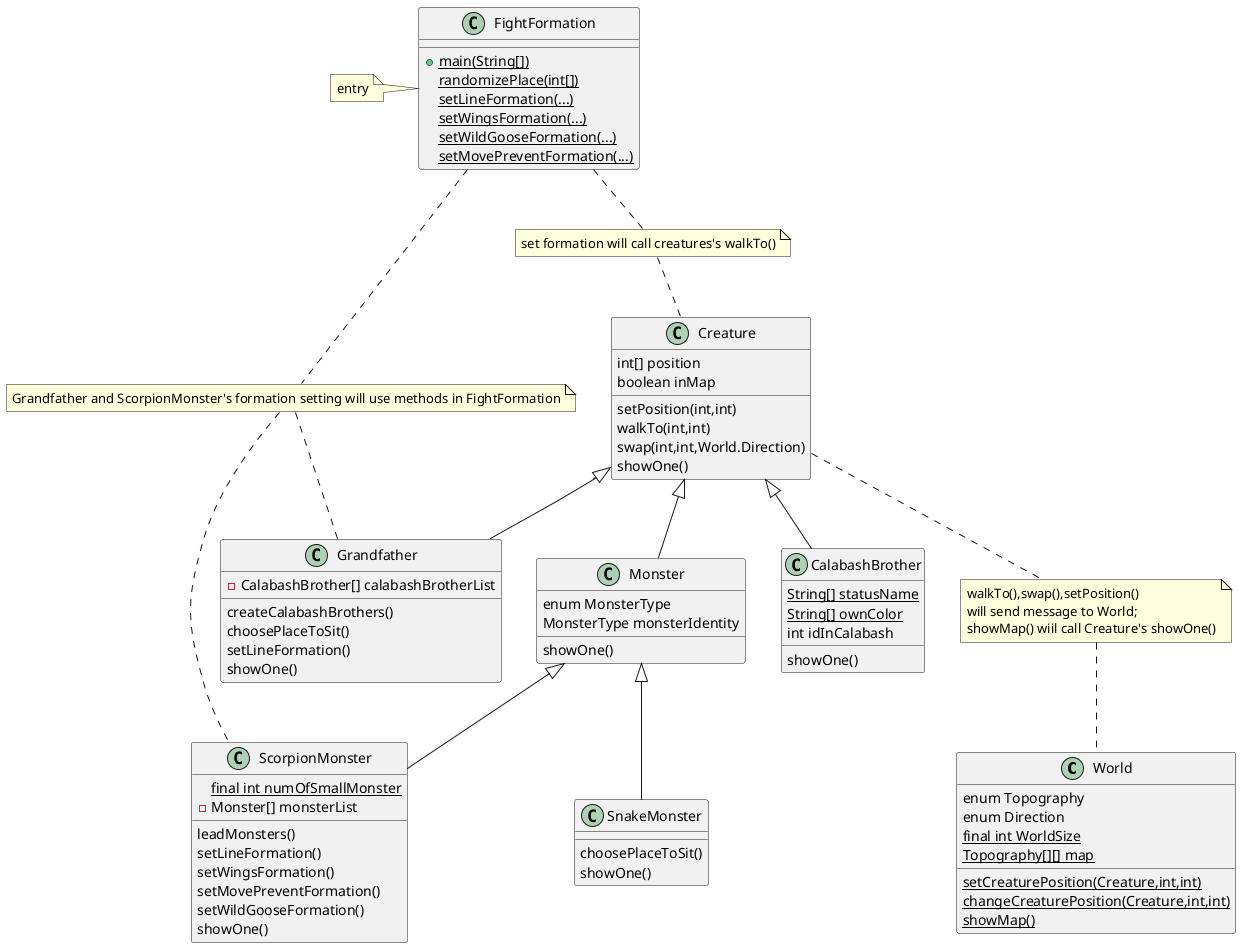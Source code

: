 @startuml
class World{
    {field} enum Topography
    {field} enum Direction
    {field} {static} final int WorldSize
    {field} {static} Topography[][] map
  
    {method} {static} setCreaturePosition(Creature,int,int)
    {method} {static} changeCreaturePosition(Creature,int,int)
    {method} {static} showMap()
}
class Creature
class Monster{
    {field} enum MonsterType
    {field} MonsterType monsterIdentity
    {method} showOne()
}
class SnakeMonster{
    {method} choosePlaceToSit()
    {method} showOne()
}
class ScorpionMonster{
    {field} {static} final int numOfSmallMonster
    {field} -Monster[] monsterList
    
    {method} leadMonsters()
    {method} setLineFormation() 
    {method} setWingsFormation() 
    {method} setMovePreventFormation()
    {method} setWildGooseFormation()
    {method} showOne() 
}
class Grandfather{
    {field} -CalabashBrother[] calabashBrotherList
    
    {method} createCalabashBrothers()
    {method} choosePlaceToSit()
    {method} setLineFormation()
    {method} showOne()
}
class CalabashBrother{
    {field} {static} String[] statusName
    {field} {static} String[] ownColor
    {field} int idInCalabash

    {method} showOne()
}
class FightFormation{
   {method} {static} +main(String[])
   {method} {static} randomizePlace(int[])
   {method} {static} setLineFormation(...)
   {method} {static} setWingsFormation(...)
   {method} {static} setWildGooseFormation(...)
   {method} {static} setMovePreventFormation(...)

}
note left: entry

Creature <|-- Monster
Creature <|-- Grandfather
Creature <|-- CalabashBrother
Monster <|-- SnakeMonster
Monster <|-- ScorpionMonster

Creature : int[] position
Creature : boolean inMap
Creature : setPosition(int,int)
Creature : walkTo(int,int)
Creature : swap(int,int,World.Direction)
Creature : showOne()

note "walkTo(),swap(),setPosition()\nwill send message to World;\nshowMap() wiil call Creature's showOne()" as N1
note "Grandfather and ScorpionMonster's formation setting will use methods in FightFormation" as N2
note "set formation will call creatures's walkTo()" as N3
Creature .. N1
N1 .. World
FightFormation .. N2
N2 .. Grandfather
N2 .. ScorpionMonster
FightFormation .. N3
N3 .. Creature
@enduml